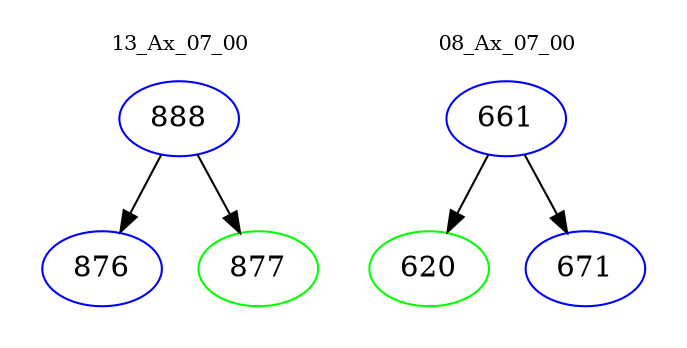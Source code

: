 digraph{
subgraph cluster_0 {
color = white
label = "13_Ax_07_00";
fontsize=10;
T0_888 [label="888", color="blue"]
T0_888 -> T0_876 [color="black"]
T0_876 [label="876", color="blue"]
T0_888 -> T0_877 [color="black"]
T0_877 [label="877", color="green"]
}
subgraph cluster_1 {
color = white
label = "08_Ax_07_00";
fontsize=10;
T1_661 [label="661", color="blue"]
T1_661 -> T1_620 [color="black"]
T1_620 [label="620", color="green"]
T1_661 -> T1_671 [color="black"]
T1_671 [label="671", color="blue"]
}
}

